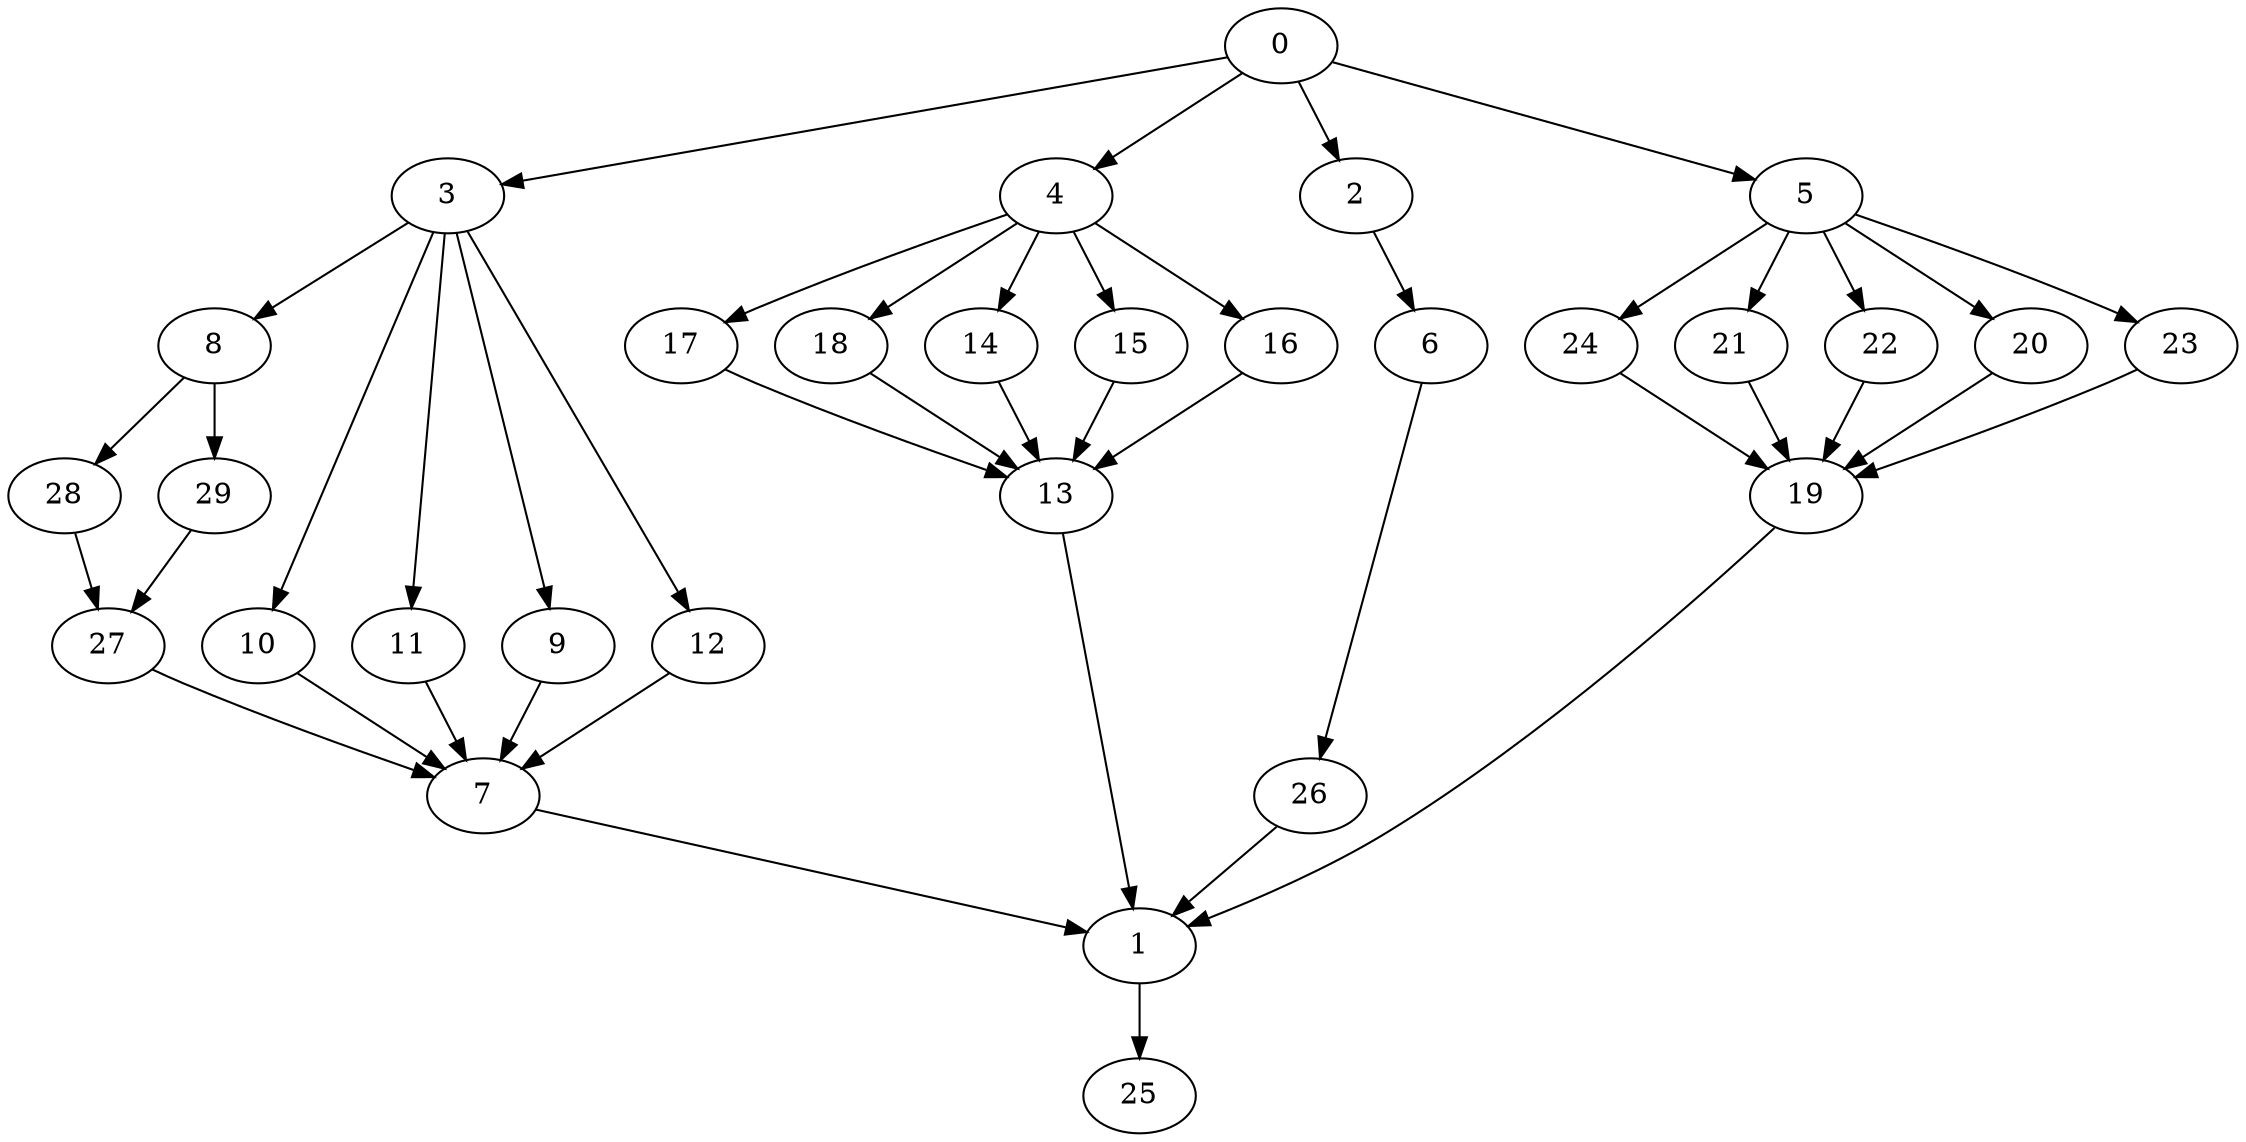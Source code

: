 digraph "SeriesParallel-MaxBf-5_Nodes_30_CCR_1.01_WeightType_Random#2_Heterogeneous-4-2-strong" {
0 [Weight=10];
3 [Weight=6];
8 [Weight=7];
28 [Weight=14];
29 [Weight=7];
4 [Weight=8];
2 [Weight=8];
5 [Weight=6];
10 [Weight=8];
11 [Weight=8];
27 [Weight=8];
17 [Weight=13];
6 [Weight=8];
9 [Weight=10];
24 [Weight=10];
12 [Weight=6];
21 [Weight=6];
22 [Weight=11];
18 [Weight=11];
14 [Weight=7];
20 [Weight=6];
15 [Weight=8];
23 [Weight=4];
16 [Weight=7];
7 [Weight=13];
26 [Weight=7];
19 [Weight=7];
13 [Weight=7];
1 [Weight=4];
25 [Weight=8];
26 -> 1 [Weight=5];
5 -> 21 [Weight=3];
3 -> 9 [Weight=8];
24 -> 19 [Weight=6];
7 -> 1 [Weight=4];
4 -> 17 [Weight=8];
0 -> 3 [Weight=7];
9 -> 7 [Weight=2];
23 -> 19 [Weight=7];
13 -> 1 [Weight=2];
0 -> 5 [Weight=4];
21 -> 19 [Weight=9];
4 -> 16 [Weight=4];
17 -> 13 [Weight=9];
4 -> 15 [Weight=10];
4 -> 14 [Weight=8];
18 -> 13 [Weight=3];
10 -> 7 [Weight=10];
28 -> 27 [Weight=3];
29 -> 27 [Weight=10];
5 -> 24 [Weight=9];
3 -> 8 [Weight=4];
5 -> 20 [Weight=3];
15 -> 13 [Weight=4];
3 -> 10 [Weight=6];
20 -> 19 [Weight=6];
3 -> 12 [Weight=7];
3 -> 11 [Weight=2];
1 -> 25 [Weight=3];
14 -> 13 [Weight=6];
5 -> 22 [Weight=2];
12 -> 7 [Weight=2];
0 -> 2 [Weight=5];
27 -> 7 [Weight=7];
2 -> 6 [Weight=7];
4 -> 18 [Weight=6];
16 -> 13 [Weight=2];
6 -> 26 [Weight=10];
22 -> 19 [Weight=3];
8 -> 28 [Weight=2];
0 -> 4 [Weight=6];
8 -> 29 [Weight=2];
11 -> 7 [Weight=9];
19 -> 1 [Weight=3];
5 -> 23 [Weight=7];
}
